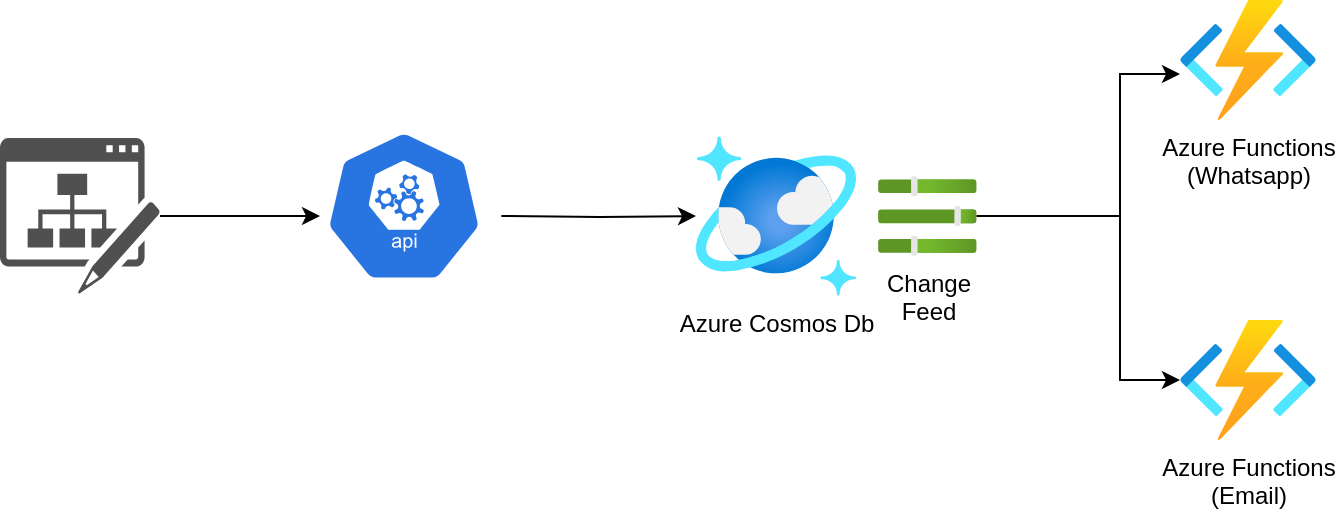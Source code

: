 <mxfile version="20.0.3" type="github">
  <diagram id="L-sRHoK8-_lvViuKxiwo" name="Page-1">
    <mxGraphModel dx="782" dy="738" grid="0" gridSize="10" guides="1" tooltips="1" connect="1" arrows="1" fold="1" page="1" pageScale="1" pageWidth="827" pageHeight="1169" math="0" shadow="0">
      <root>
        <mxCell id="0" />
        <mxCell id="1" parent="0" />
        <mxCell id="1uc-oRXtR6JdlQ7MqybF-10" style="edgeStyle=orthogonalEdgeStyle;rounded=0;orthogonalLoop=1;jettySize=auto;html=1;fontSize=14;" parent="1" target="1uc-oRXtR6JdlQ7MqybF-9" edge="1">
          <mxGeometry relative="1" as="geometry">
            <mxPoint x="270.66" y="218" as="sourcePoint" />
          </mxGeometry>
        </mxCell>
        <mxCell id="1uc-oRXtR6JdlQ7MqybF-7" style="edgeStyle=orthogonalEdgeStyle;rounded=0;orthogonalLoop=1;jettySize=auto;html=1;fontSize=14;" parent="1" source="1uc-oRXtR6JdlQ7MqybF-3" edge="1">
          <mxGeometry relative="1" as="geometry">
            <mxPoint x="180" y="218" as="targetPoint" />
          </mxGeometry>
        </mxCell>
        <mxCell id="1uc-oRXtR6JdlQ7MqybF-3" value="" style="sketch=0;pointerEvents=1;shadow=0;dashed=0;html=1;strokeColor=none;fillColor=#505050;labelPosition=center;verticalLabelPosition=bottom;verticalAlign=top;outlineConnect=0;align=center;shape=mxgraph.office.sites.blog_site;" parent="1" vertex="1">
          <mxGeometry x="20" y="179" width="80" height="78" as="geometry" />
        </mxCell>
        <mxCell id="1uc-oRXtR6JdlQ7MqybF-9" value="Azure Cosmos Db" style="aspect=fixed;html=1;points=[];align=center;image;fontSize=12;image=img/lib/azure2/databases/Azure_Cosmos_DB.svg;" parent="1" vertex="1">
          <mxGeometry x="368" y="178" width="80" height="80" as="geometry" />
        </mxCell>
        <mxCell id="1uc-oRXtR6JdlQ7MqybF-11" value="Azure Functions&lt;br&gt;(Whatsapp)" style="aspect=fixed;html=1;points=[];align=center;image;fontSize=12;image=img/lib/azure2/iot/Function_Apps.svg;" parent="1" vertex="1">
          <mxGeometry x="610" y="110" width="68" height="60" as="geometry" />
        </mxCell>
        <mxCell id="1uc-oRXtR6JdlQ7MqybF-12" value="Azure Functions&lt;br&gt;(Email)" style="aspect=fixed;html=1;points=[];align=center;image;fontSize=12;image=img/lib/azure2/iot/Function_Apps.svg;" parent="1" vertex="1">
          <mxGeometry x="610" y="270" width="68" height="60" as="geometry" />
        </mxCell>
        <mxCell id="1uc-oRXtR6JdlQ7MqybF-21" style="edgeStyle=orthogonalEdgeStyle;rounded=0;orthogonalLoop=1;jettySize=auto;html=1;entryX=0;entryY=0.617;entryDx=0;entryDy=0;entryPerimeter=0;fontSize=14;" parent="1" source="1uc-oRXtR6JdlQ7MqybF-20" target="1uc-oRXtR6JdlQ7MqybF-11" edge="1">
          <mxGeometry relative="1" as="geometry">
            <Array as="points">
              <mxPoint x="580" y="218" />
              <mxPoint x="580" y="147" />
            </Array>
          </mxGeometry>
        </mxCell>
        <mxCell id="1uc-oRXtR6JdlQ7MqybF-22" style="edgeStyle=orthogonalEdgeStyle;rounded=0;orthogonalLoop=1;jettySize=auto;html=1;fontSize=14;" parent="1" source="1uc-oRXtR6JdlQ7MqybF-20" target="1uc-oRXtR6JdlQ7MqybF-12" edge="1">
          <mxGeometry relative="1" as="geometry">
            <Array as="points">
              <mxPoint x="580" y="218" />
              <mxPoint x="580" y="300" />
            </Array>
          </mxGeometry>
        </mxCell>
        <mxCell id="1uc-oRXtR6JdlQ7MqybF-20" value="Change &lt;br&gt;Feed" style="aspect=fixed;html=1;points=[];align=center;image;fontSize=12;image=img/lib/azure2/general/Controls_Horizontal.svg;" parent="1" vertex="1">
          <mxGeometry x="459" y="198" width="49.29" height="40" as="geometry" />
        </mxCell>
        <mxCell id="qdzKdqeAsQLfzOVaVIGU-3" value="" style="sketch=0;html=1;dashed=0;whitespace=wrap;fillColor=#2875E2;strokeColor=#ffffff;points=[[0.005,0.63,0],[0.1,0.2,0],[0.9,0.2,0],[0.5,0,0],[0.995,0.63,0],[0.72,0.99,0],[0.5,1,0],[0.28,0.99,0]];shape=mxgraph.kubernetes.icon;prIcon=api;fontSize=14;" vertex="1" parent="1">
          <mxGeometry x="178" y="175" width="88" height="76" as="geometry" />
        </mxCell>
      </root>
    </mxGraphModel>
  </diagram>
</mxfile>
